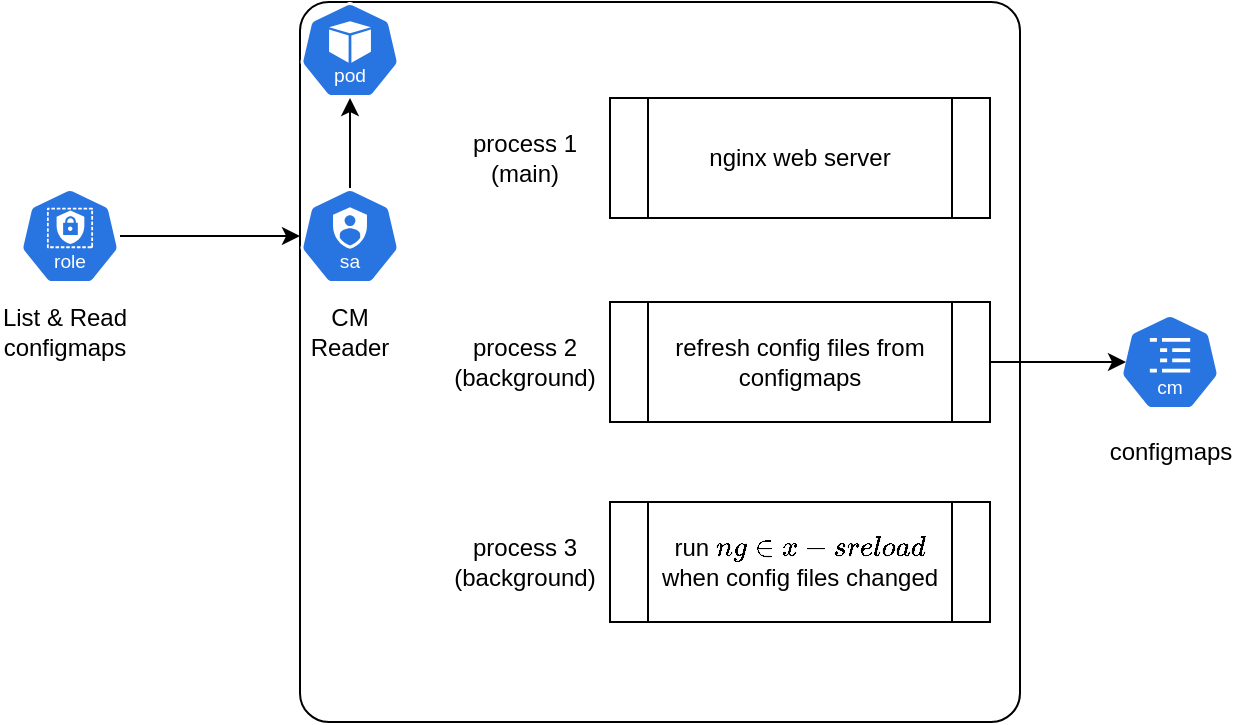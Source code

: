<mxfile>
    <diagram id="hbK-rlzhXuJhcD8dYg4c" name="Page-1">
        <mxGraphModel dx="1773" dy="815" grid="1" gridSize="10" guides="1" tooltips="1" connect="1" arrows="1" fold="1" page="1" pageScale="1" pageWidth="850" pageHeight="1100" math="0" shadow="0">
            <root>
                <mxCell id="0"/>
                <mxCell id="1" parent="0"/>
                <mxCell id="2" value="" style="rounded=1;whiteSpace=wrap;html=1;arcSize=4;" vertex="1" parent="1">
                    <mxGeometry x="210" y="80" width="360" height="360" as="geometry"/>
                </mxCell>
                <mxCell id="4" value="" style="aspect=fixed;sketch=0;html=1;dashed=0;whitespace=wrap;verticalLabelPosition=bottom;verticalAlign=top;fillColor=#2875E2;strokeColor=#ffffff;points=[[0.005,0.63,0],[0.1,0.2,0],[0.9,0.2,0],[0.5,0,0],[0.995,0.63,0],[0.72,0.99,0],[0.5,1,0],[0.28,0.99,0]];shape=mxgraph.kubernetes.icon2;kubernetesLabel=1;prIcon=cm" vertex="1" parent="1">
                    <mxGeometry x="620" y="236" width="50" height="48" as="geometry"/>
                </mxCell>
                <mxCell id="5" value="" style="aspect=fixed;sketch=0;html=1;dashed=0;whitespace=wrap;verticalLabelPosition=bottom;verticalAlign=top;fillColor=#2875E2;strokeColor=#ffffff;points=[[0.005,0.63,0],[0.1,0.2,0],[0.9,0.2,0],[0.5,0,0],[0.995,0.63,0],[0.72,0.99,0],[0.5,1,0],[0.28,0.99,0]];shape=mxgraph.kubernetes.icon2;kubernetesLabel=1;prIcon=pod" vertex="1" parent="1">
                    <mxGeometry x="210" y="80" width="50" height="48" as="geometry"/>
                </mxCell>
                <mxCell id="6" value="" style="aspect=fixed;sketch=0;html=1;dashed=0;whitespace=wrap;verticalLabelPosition=bottom;verticalAlign=top;fillColor=#2875E2;strokeColor=#ffffff;points=[[0.005,0.63,0],[0.1,0.2,0],[0.9,0.2,0],[0.5,0,0],[0.995,0.63,0],[0.72,0.99,0],[0.5,1,0],[0.28,0.99,0]];shape=mxgraph.kubernetes.icon2;kubernetesLabel=1;prIcon=sa" vertex="1" parent="1">
                    <mxGeometry x="210" y="173" width="50" height="48" as="geometry"/>
                </mxCell>
                <mxCell id="17" style="edgeStyle=none;html=1;" edge="1" parent="1" source="7" target="6">
                    <mxGeometry relative="1" as="geometry"/>
                </mxCell>
                <mxCell id="7" value="" style="aspect=fixed;sketch=0;html=1;dashed=0;whitespace=wrap;verticalLabelPosition=bottom;verticalAlign=top;fillColor=#2875E2;strokeColor=#ffffff;points=[[0.005,0.63,0],[0.1,0.2,0],[0.9,0.2,0],[0.5,0,0],[0.995,0.63,0],[0.72,0.99,0],[0.5,1,0],[0.28,0.99,0]];shape=mxgraph.kubernetes.icon2;kubernetesLabel=1;prIcon=role" vertex="1" parent="1">
                    <mxGeometry x="70" y="173" width="50" height="48" as="geometry"/>
                </mxCell>
                <mxCell id="8" value="nginx web server" style="shape=process;whiteSpace=wrap;html=1;backgroundOutline=1;" vertex="1" parent="1">
                    <mxGeometry x="365" y="128" width="190" height="60" as="geometry"/>
                </mxCell>
                <mxCell id="9" value="refresh config files from configmaps" style="shape=process;whiteSpace=wrap;html=1;backgroundOutline=1;" vertex="1" parent="1">
                    <mxGeometry x="365" y="230" width="190" height="60" as="geometry"/>
                </mxCell>
                <mxCell id="10" value="run `nginx -s reload` when config files changed" style="shape=process;whiteSpace=wrap;html=1;backgroundOutline=1;" vertex="1" parent="1">
                    <mxGeometry x="365" y="330" width="190" height="60" as="geometry"/>
                </mxCell>
                <mxCell id="11" value="process 1 (main)" style="text;html=1;align=center;verticalAlign=middle;whiteSpace=wrap;rounded=0;" vertex="1" parent="1">
                    <mxGeometry x="280" y="143" width="85" height="30" as="geometry"/>
                </mxCell>
                <mxCell id="12" value="process 2 (background)" style="text;html=1;align=center;verticalAlign=middle;whiteSpace=wrap;rounded=0;" vertex="1" parent="1">
                    <mxGeometry x="280" y="245" width="85" height="30" as="geometry"/>
                </mxCell>
                <mxCell id="14" value="process 3 (background)" style="text;html=1;align=center;verticalAlign=middle;whiteSpace=wrap;rounded=0;" vertex="1" parent="1">
                    <mxGeometry x="280" y="345" width="85" height="30" as="geometry"/>
                </mxCell>
                <mxCell id="15" style="edgeStyle=none;html=1;entryX=0.06;entryY=0.5;entryDx=0;entryDy=0;entryPerimeter=0;" edge="1" parent="1" source="9" target="4">
                    <mxGeometry relative="1" as="geometry"/>
                </mxCell>
                <mxCell id="16" style="edgeStyle=none;html=1;entryX=0.5;entryY=1;entryDx=0;entryDy=0;entryPerimeter=0;" edge="1" parent="1" source="6" target="5">
                    <mxGeometry relative="1" as="geometry"/>
                </mxCell>
                <mxCell id="18" value="List &amp;amp; Read configmaps" style="text;html=1;align=center;verticalAlign=middle;whiteSpace=wrap;rounded=0;" vertex="1" parent="1">
                    <mxGeometry x="60" y="230" width="65" height="30" as="geometry"/>
                </mxCell>
                <mxCell id="19" value="CM Reader" style="text;html=1;align=center;verticalAlign=middle;whiteSpace=wrap;rounded=0;" vertex="1" parent="1">
                    <mxGeometry x="205" y="230" width="60" height="30" as="geometry"/>
                </mxCell>
                <mxCell id="20" value="configmaps" style="text;html=1;align=center;verticalAlign=middle;whiteSpace=wrap;rounded=0;" vertex="1" parent="1">
                    <mxGeometry x="607.5" y="290" width="75" height="30" as="geometry"/>
                </mxCell>
            </root>
        </mxGraphModel>
    </diagram>
</mxfile>